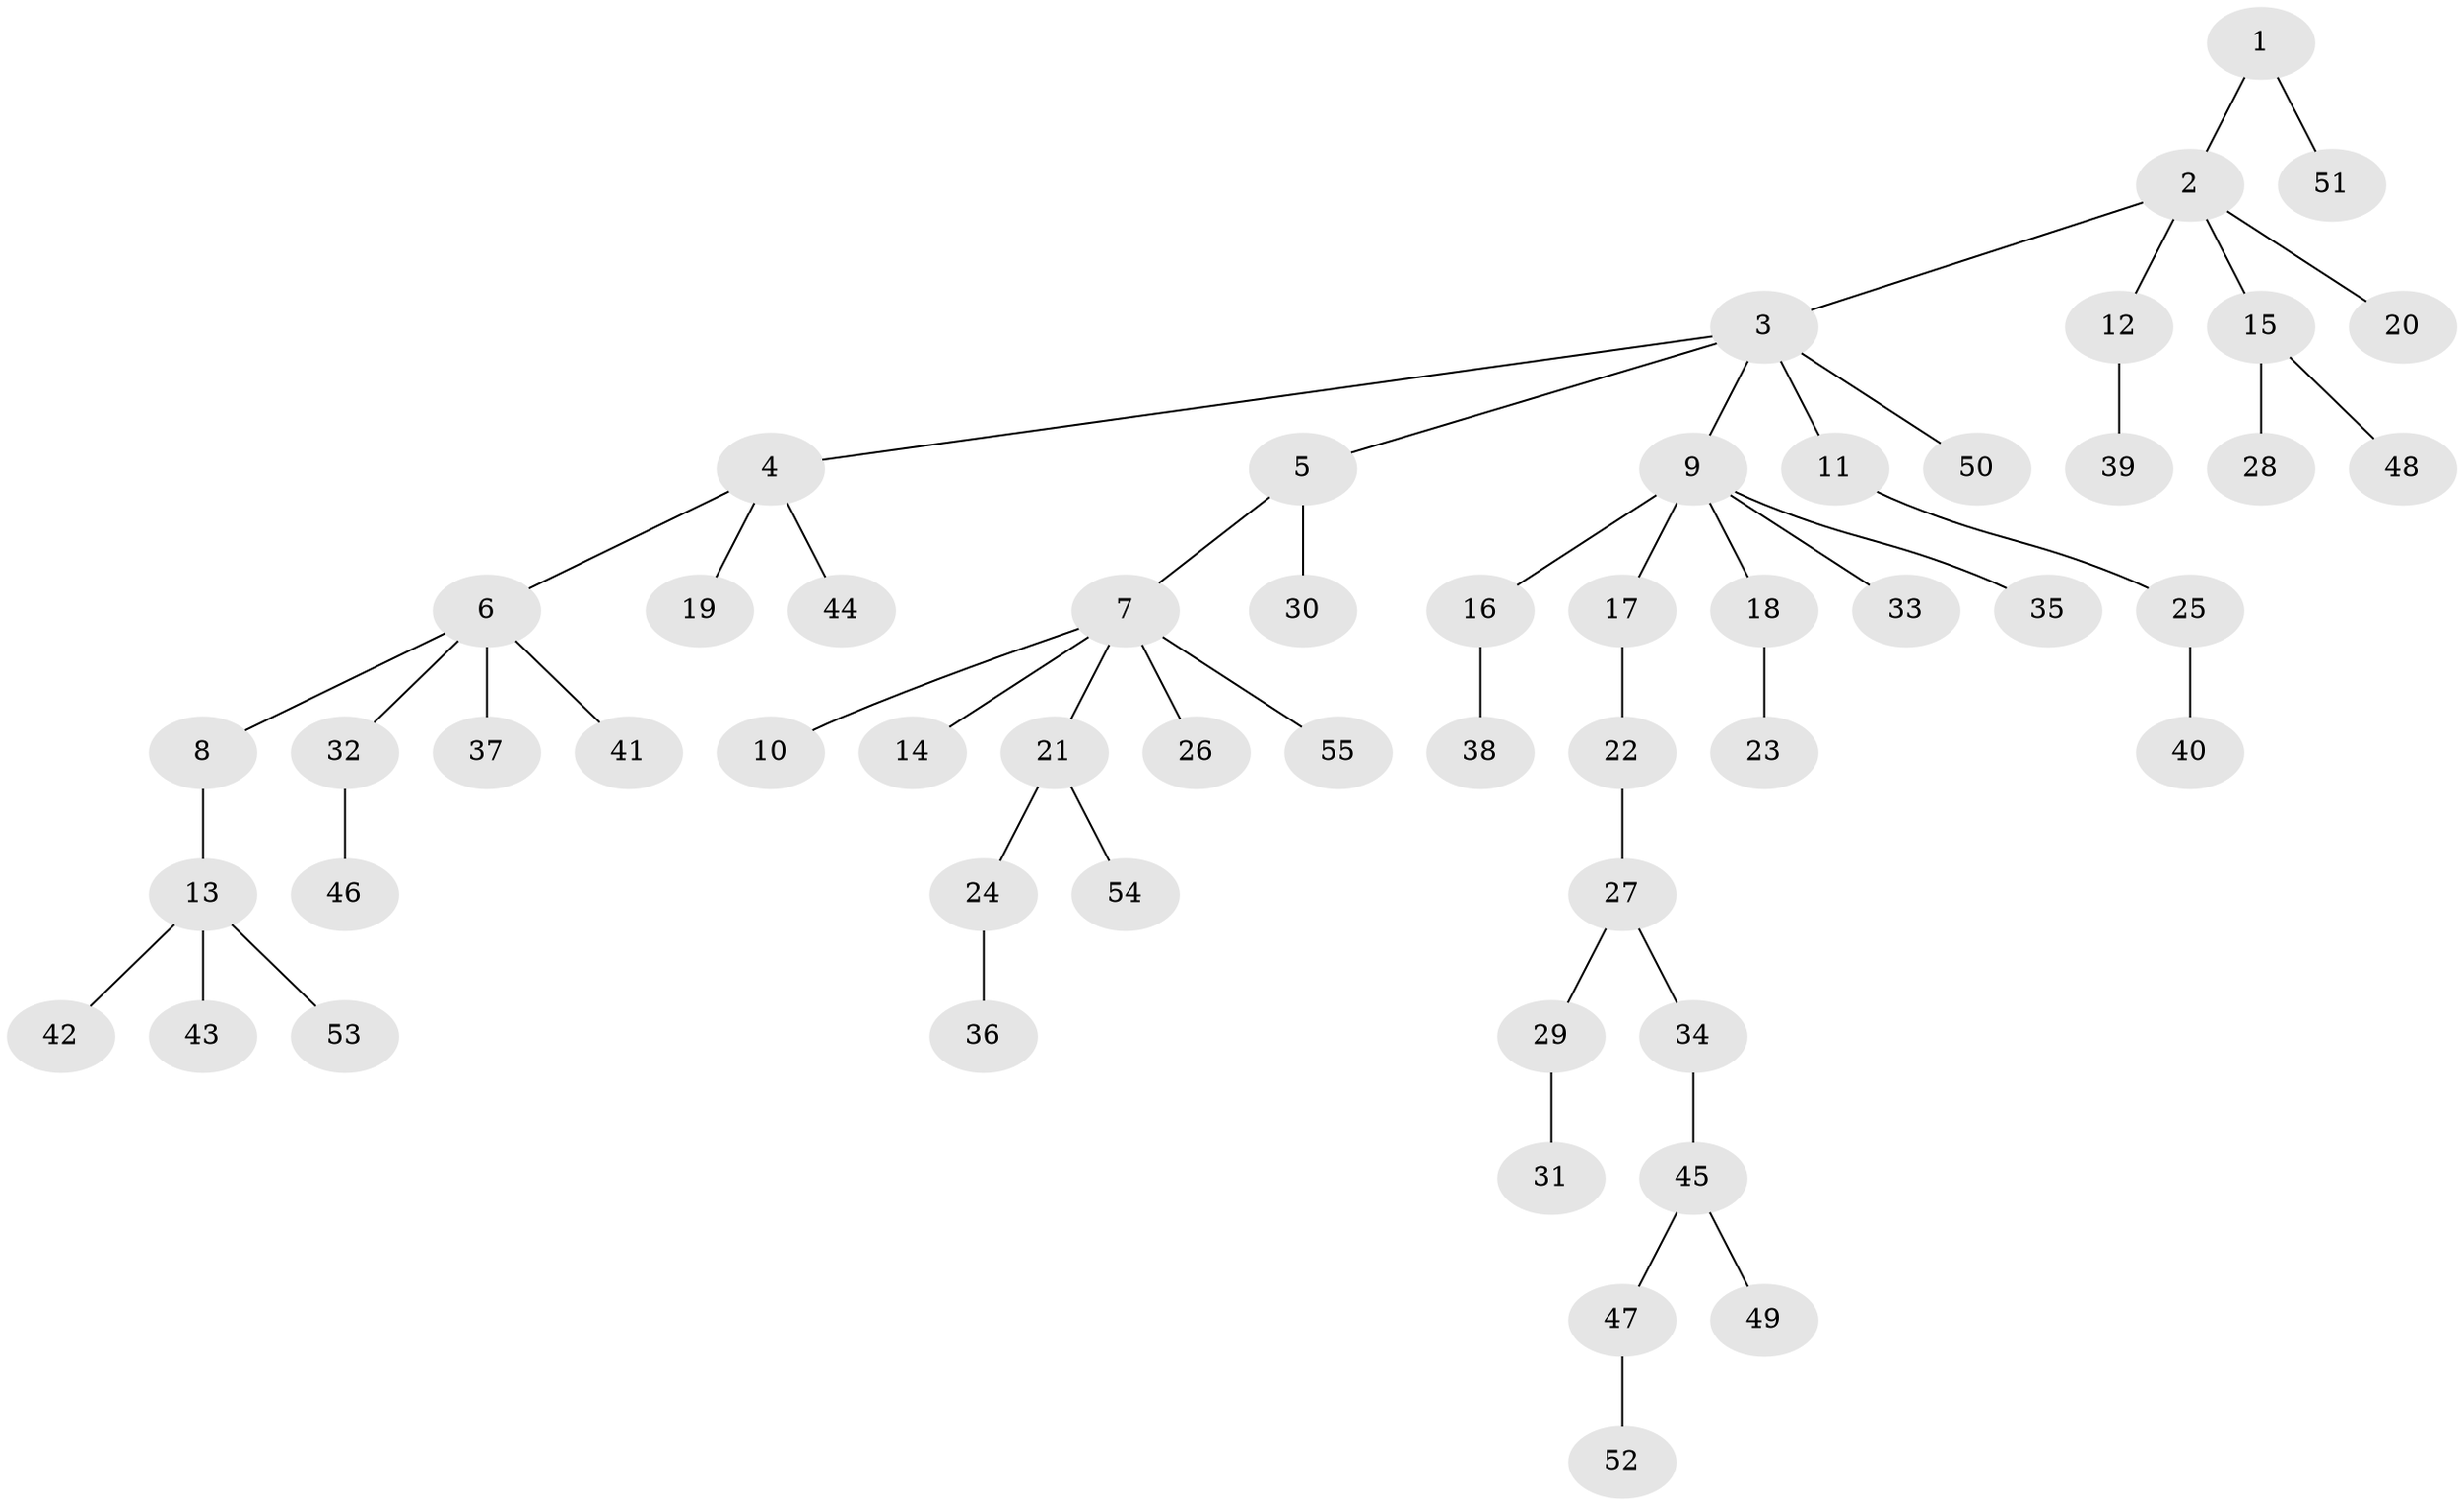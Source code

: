 // Generated by graph-tools (version 1.1) at 2025/26/03/09/25 03:26:32]
// undirected, 55 vertices, 54 edges
graph export_dot {
graph [start="1"]
  node [color=gray90,style=filled];
  1;
  2;
  3;
  4;
  5;
  6;
  7;
  8;
  9;
  10;
  11;
  12;
  13;
  14;
  15;
  16;
  17;
  18;
  19;
  20;
  21;
  22;
  23;
  24;
  25;
  26;
  27;
  28;
  29;
  30;
  31;
  32;
  33;
  34;
  35;
  36;
  37;
  38;
  39;
  40;
  41;
  42;
  43;
  44;
  45;
  46;
  47;
  48;
  49;
  50;
  51;
  52;
  53;
  54;
  55;
  1 -- 2;
  1 -- 51;
  2 -- 3;
  2 -- 12;
  2 -- 15;
  2 -- 20;
  3 -- 4;
  3 -- 5;
  3 -- 9;
  3 -- 11;
  3 -- 50;
  4 -- 6;
  4 -- 19;
  4 -- 44;
  5 -- 7;
  5 -- 30;
  6 -- 8;
  6 -- 32;
  6 -- 37;
  6 -- 41;
  7 -- 10;
  7 -- 14;
  7 -- 21;
  7 -- 26;
  7 -- 55;
  8 -- 13;
  9 -- 16;
  9 -- 17;
  9 -- 18;
  9 -- 33;
  9 -- 35;
  11 -- 25;
  12 -- 39;
  13 -- 42;
  13 -- 43;
  13 -- 53;
  15 -- 28;
  15 -- 48;
  16 -- 38;
  17 -- 22;
  18 -- 23;
  21 -- 24;
  21 -- 54;
  22 -- 27;
  24 -- 36;
  25 -- 40;
  27 -- 29;
  27 -- 34;
  29 -- 31;
  32 -- 46;
  34 -- 45;
  45 -- 47;
  45 -- 49;
  47 -- 52;
}
